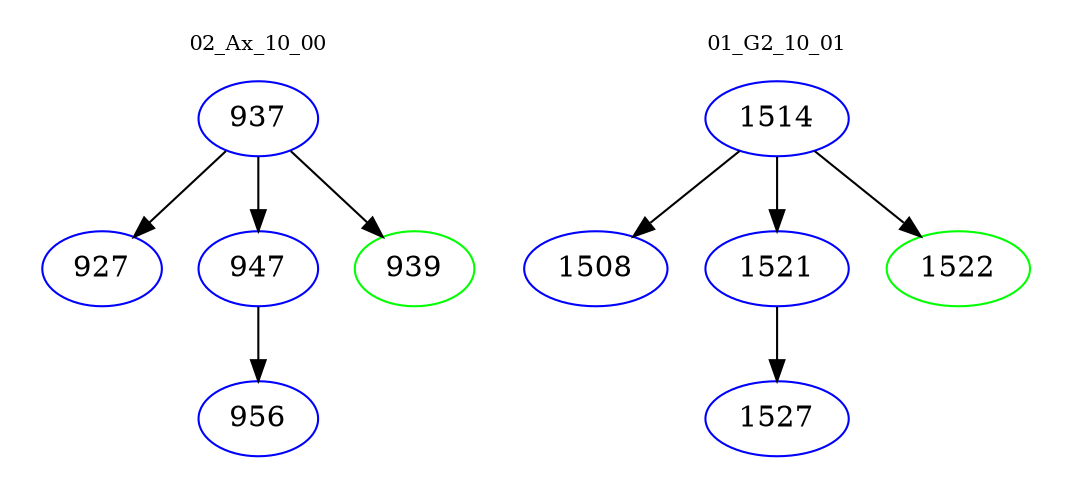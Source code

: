 digraph{
subgraph cluster_0 {
color = white
label = "02_Ax_10_00";
fontsize=10;
T0_937 [label="937", color="blue"]
T0_937 -> T0_927 [color="black"]
T0_927 [label="927", color="blue"]
T0_937 -> T0_947 [color="black"]
T0_947 [label="947", color="blue"]
T0_947 -> T0_956 [color="black"]
T0_956 [label="956", color="blue"]
T0_937 -> T0_939 [color="black"]
T0_939 [label="939", color="green"]
}
subgraph cluster_1 {
color = white
label = "01_G2_10_01";
fontsize=10;
T1_1514 [label="1514", color="blue"]
T1_1514 -> T1_1508 [color="black"]
T1_1508 [label="1508", color="blue"]
T1_1514 -> T1_1521 [color="black"]
T1_1521 [label="1521", color="blue"]
T1_1521 -> T1_1527 [color="black"]
T1_1527 [label="1527", color="blue"]
T1_1514 -> T1_1522 [color="black"]
T1_1522 [label="1522", color="green"]
}
}
